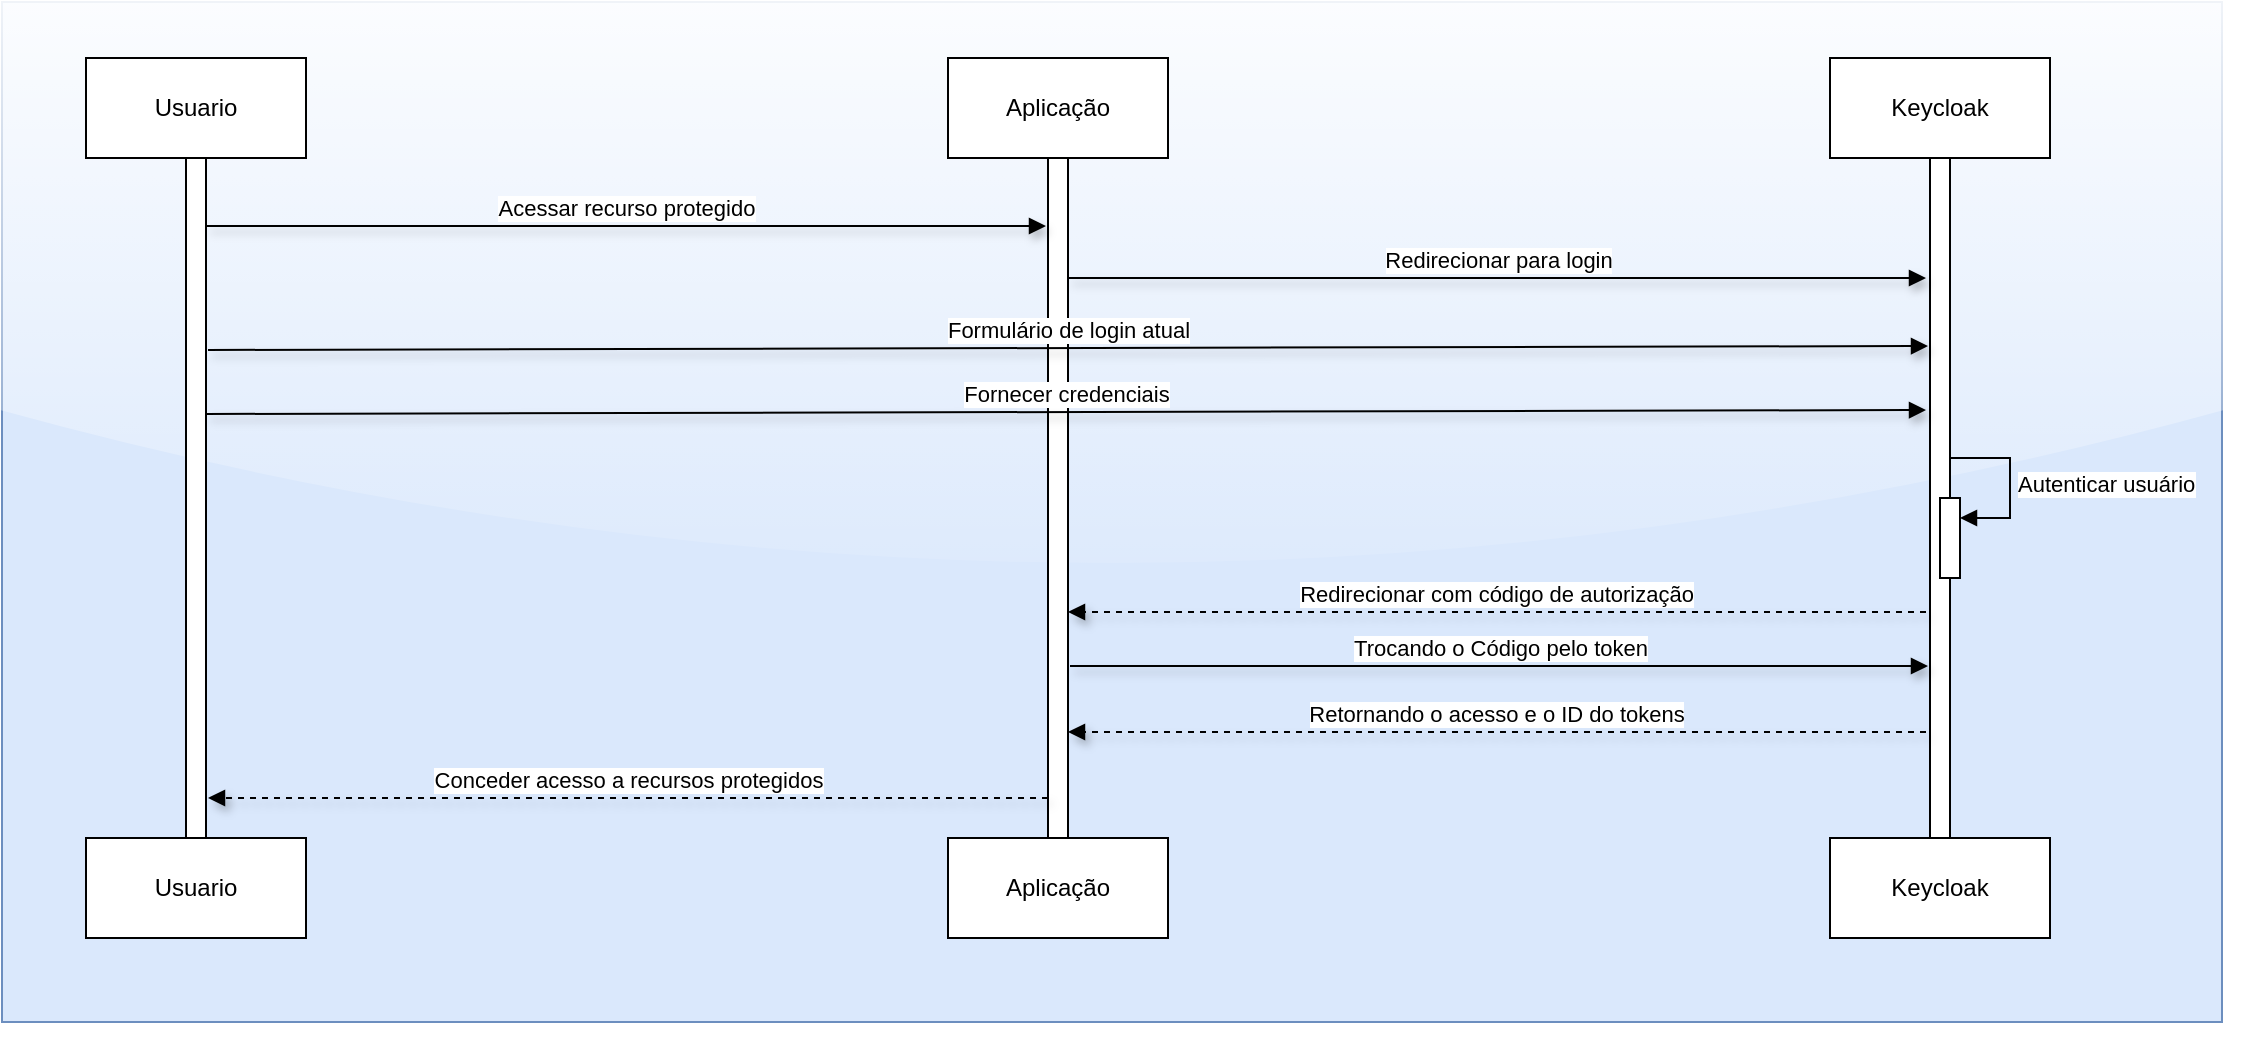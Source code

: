<mxfile version="26.0.16">
  <diagram name="Página-1" id="Pk4f1gm2P8p8ePr56hXq">
    <mxGraphModel dx="1434" dy="836" grid="1" gridSize="10" guides="1" tooltips="1" connect="1" arrows="1" fold="1" page="1" pageScale="1" pageWidth="1169" pageHeight="827" math="0" shadow="0">
      <root>
        <mxCell id="0" />
        <mxCell id="1" parent="0" />
        <mxCell id="oWMjCANSNd8-Ibp-Cy37-39" value="" style="rounded=0;whiteSpace=wrap;html=1;fillColor=#dae8fc;strokeColor=#6c8ebf;glass=1;" vertex="1" parent="1">
          <mxGeometry x="40" y="140" width="1110" height="510" as="geometry" />
        </mxCell>
        <mxCell id="oWMjCANSNd8-Ibp-Cy37-35" value="" style="group" vertex="1" connectable="0" parent="1">
          <mxGeometry x="82" y="168" width="1090" height="500" as="geometry" />
        </mxCell>
        <mxCell id="oWMjCANSNd8-Ibp-Cy37-1" value="Usuario" style="html=1;whiteSpace=wrap;" vertex="1" parent="oWMjCANSNd8-Ibp-Cy37-35">
          <mxGeometry width="110" height="50" as="geometry" />
        </mxCell>
        <mxCell id="oWMjCANSNd8-Ibp-Cy37-2" value="Usuario" style="html=1;whiteSpace=wrap;" vertex="1" parent="oWMjCANSNd8-Ibp-Cy37-35">
          <mxGeometry y="390" width="110" height="50" as="geometry" />
        </mxCell>
        <mxCell id="oWMjCANSNd8-Ibp-Cy37-3" value="" style="html=1;points=[[0,0,0,0,5],[0,1,0,0,-5],[1,0,0,0,5],[1,1,0,0,-5]];perimeter=orthogonalPerimeter;outlineConnect=0;targetShapes=umlLifeline;portConstraint=eastwest;newEdgeStyle={&quot;curved&quot;:0,&quot;rounded&quot;:0};" vertex="1" parent="oWMjCANSNd8-Ibp-Cy37-35">
          <mxGeometry x="50" y="50" width="10" height="340" as="geometry" />
        </mxCell>
        <mxCell id="oWMjCANSNd8-Ibp-Cy37-5" value="Aplicação" style="html=1;whiteSpace=wrap;" vertex="1" parent="oWMjCANSNd8-Ibp-Cy37-35">
          <mxGeometry x="431" width="110" height="50" as="geometry" />
        </mxCell>
        <mxCell id="oWMjCANSNd8-Ibp-Cy37-6" value="Aplicação" style="html=1;whiteSpace=wrap;" vertex="1" parent="oWMjCANSNd8-Ibp-Cy37-35">
          <mxGeometry x="431" y="390" width="110" height="50" as="geometry" />
        </mxCell>
        <mxCell id="oWMjCANSNd8-Ibp-Cy37-7" value="" style="html=1;points=[[0,0,0,0,5],[0,1,0,0,-5],[1,0,0,0,5],[1,1,0,0,-5]];perimeter=orthogonalPerimeter;outlineConnect=0;targetShapes=umlLifeline;portConstraint=eastwest;newEdgeStyle={&quot;curved&quot;:0,&quot;rounded&quot;:0};" vertex="1" parent="oWMjCANSNd8-Ibp-Cy37-35">
          <mxGeometry x="481" y="50" width="10" height="340" as="geometry" />
        </mxCell>
        <mxCell id="oWMjCANSNd8-Ibp-Cy37-8" value="Keycloak" style="html=1;whiteSpace=wrap;" vertex="1" parent="oWMjCANSNd8-Ibp-Cy37-35">
          <mxGeometry x="872" width="110" height="50" as="geometry" />
        </mxCell>
        <mxCell id="oWMjCANSNd8-Ibp-Cy37-9" value="Keycloak" style="html=1;whiteSpace=wrap;" vertex="1" parent="oWMjCANSNd8-Ibp-Cy37-35">
          <mxGeometry x="872" y="390" width="110" height="50" as="geometry" />
        </mxCell>
        <mxCell id="oWMjCANSNd8-Ibp-Cy37-10" value="" style="html=1;points=[[0,0,0,0,5],[0,1,0,0,-5],[1,0,0,0,5],[1,1,0,0,-5]];perimeter=orthogonalPerimeter;outlineConnect=0;targetShapes=umlLifeline;portConstraint=eastwest;newEdgeStyle={&quot;curved&quot;:0,&quot;rounded&quot;:0};" vertex="1" parent="oWMjCANSNd8-Ibp-Cy37-35">
          <mxGeometry x="922" y="50" width="10" height="340" as="geometry" />
        </mxCell>
        <mxCell id="oWMjCANSNd8-Ibp-Cy37-16" value="Acessar recurso protegido" style="html=1;verticalAlign=bottom;endArrow=block;curved=0;rounded=0;shadow=1;" edge="1" parent="oWMjCANSNd8-Ibp-Cy37-35">
          <mxGeometry width="80" relative="1" as="geometry">
            <mxPoint x="60" y="84" as="sourcePoint" />
            <mxPoint x="480" y="84" as="targetPoint" />
          </mxGeometry>
        </mxCell>
        <mxCell id="oWMjCANSNd8-Ibp-Cy37-17" value="Conceder acesso a recursos protegidos" style="html=1;verticalAlign=bottom;endArrow=block;curved=0;rounded=0;strokeColor=default;shadow=1;dashed=1;" edge="1" parent="oWMjCANSNd8-Ibp-Cy37-35">
          <mxGeometry width="80" relative="1" as="geometry">
            <mxPoint x="481" y="370" as="sourcePoint" />
            <mxPoint x="61" y="370" as="targetPoint" />
          </mxGeometry>
        </mxCell>
        <mxCell id="oWMjCANSNd8-Ibp-Cy37-18" value="Redirecionar para login" style="html=1;verticalAlign=bottom;endArrow=block;curved=0;rounded=0;shadow=1;" edge="1" parent="oWMjCANSNd8-Ibp-Cy37-35">
          <mxGeometry width="80" relative="1" as="geometry">
            <mxPoint x="491" y="110" as="sourcePoint" />
            <mxPoint x="920" y="110" as="targetPoint" />
          </mxGeometry>
        </mxCell>
        <mxCell id="oWMjCANSNd8-Ibp-Cy37-20" value="Fornecer credenciais" style="html=1;verticalAlign=bottom;endArrow=block;curved=0;rounded=0;entryX=-0.2;entryY=0.321;entryDx=0;entryDy=0;entryPerimeter=0;exitX=-0.2;exitY=0.321;exitDx=0;exitDy=0;exitPerimeter=0;shadow=1;" edge="1" parent="oWMjCANSNd8-Ibp-Cy37-35">
          <mxGeometry width="80" relative="1" as="geometry">
            <mxPoint x="60" y="178" as="sourcePoint" />
            <mxPoint x="920" y="176" as="targetPoint" />
          </mxGeometry>
        </mxCell>
        <mxCell id="oWMjCANSNd8-Ibp-Cy37-29" value="" style="html=1;points=[[0,0,0,0,5],[0,1,0,0,-5],[1,0,0,0,5],[1,1,0,0,-5]];perimeter=orthogonalPerimeter;outlineConnect=0;targetShapes=umlLifeline;portConstraint=eastwest;newEdgeStyle={&quot;curved&quot;:0,&quot;rounded&quot;:0};" vertex="1" parent="oWMjCANSNd8-Ibp-Cy37-35">
          <mxGeometry x="927" y="220" width="10" height="40" as="geometry" />
        </mxCell>
        <mxCell id="oWMjCANSNd8-Ibp-Cy37-30" value="Autenticar usuário" style="html=1;align=left;spacingLeft=2;endArrow=block;rounded=0;edgeStyle=orthogonalEdgeStyle;curved=0;rounded=0;" edge="1" target="oWMjCANSNd8-Ibp-Cy37-29" parent="oWMjCANSNd8-Ibp-Cy37-35">
          <mxGeometry relative="1" as="geometry">
            <mxPoint x="932" y="200" as="sourcePoint" />
            <Array as="points">
              <mxPoint x="962" y="230" />
            </Array>
          </mxGeometry>
        </mxCell>
        <mxCell id="oWMjCANSNd8-Ibp-Cy37-31" value="Redirecionar com código de autorização" style="html=1;verticalAlign=bottom;endArrow=block;curved=0;rounded=0;dashed=1;shadow=1;" edge="1" parent="oWMjCANSNd8-Ibp-Cy37-35">
          <mxGeometry x="0.002" width="80" relative="1" as="geometry">
            <mxPoint x="920" y="277" as="sourcePoint" />
            <mxPoint x="491" y="277" as="targetPoint" />
            <mxPoint as="offset" />
          </mxGeometry>
        </mxCell>
        <mxCell id="oWMjCANSNd8-Ibp-Cy37-32" value="Formulário de login atual" style="html=1;verticalAlign=bottom;endArrow=block;curved=0;rounded=0;entryX=-0.2;entryY=0.321;entryDx=0;entryDy=0;entryPerimeter=0;exitX=-0.2;exitY=0.321;exitDx=0;exitDy=0;exitPerimeter=0;shadow=1;" edge="1" parent="oWMjCANSNd8-Ibp-Cy37-35">
          <mxGeometry width="80" relative="1" as="geometry">
            <mxPoint x="61" y="146" as="sourcePoint" />
            <mxPoint x="921" y="144" as="targetPoint" />
          </mxGeometry>
        </mxCell>
        <mxCell id="oWMjCANSNd8-Ibp-Cy37-33" value="Trocando o Código pelo token" style="html=1;verticalAlign=bottom;endArrow=block;curved=0;rounded=0;shadow=1;" edge="1" parent="oWMjCANSNd8-Ibp-Cy37-35">
          <mxGeometry x="0.002" width="80" relative="1" as="geometry">
            <mxPoint x="492" y="304" as="sourcePoint" />
            <mxPoint x="921" y="304" as="targetPoint" />
            <mxPoint as="offset" />
          </mxGeometry>
        </mxCell>
        <mxCell id="oWMjCANSNd8-Ibp-Cy37-34" value="Retornando o acesso e o ID do tokens" style="html=1;verticalAlign=bottom;endArrow=block;curved=0;rounded=0;dashed=1;shadow=1;" edge="1" parent="oWMjCANSNd8-Ibp-Cy37-35">
          <mxGeometry x="0.002" width="80" relative="1" as="geometry">
            <mxPoint x="920" y="337" as="sourcePoint" />
            <mxPoint x="491" y="337" as="targetPoint" />
            <mxPoint as="offset" />
          </mxGeometry>
        </mxCell>
      </root>
    </mxGraphModel>
  </diagram>
</mxfile>
